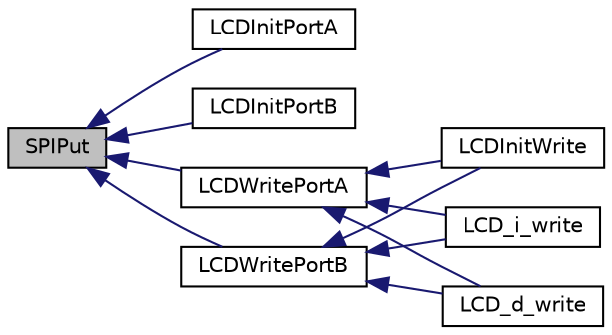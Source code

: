 digraph "SPIPut"
{
  edge [fontname="Helvetica",fontsize="10",labelfontname="Helvetica",labelfontsize="10"];
  node [fontname="Helvetica",fontsize="10",shape=record];
  rankdir="LR";
  Node1 [label="SPIPut",height=0.2,width=0.4,color="black", fillcolor="grey75", style="filled", fontcolor="black"];
  Node1 -> Node2 [dir="back",color="midnightblue",fontsize="10",style="solid",fontname="Helvetica"];
  Node2 [label="LCDInitPortA",height=0.2,width=0.4,color="black", fillcolor="white", style="filled",URL="$_wireless_protocols_2_l_c_d_blocking_8c.html#a46e16d3249248d31682947ad94f8b35f"];
  Node1 -> Node3 [dir="back",color="midnightblue",fontsize="10",style="solid",fontname="Helvetica"];
  Node3 [label="LCDInitPortB",height=0.2,width=0.4,color="black", fillcolor="white", style="filled",URL="$_wireless_protocols_2_l_c_d_blocking_8c.html#aaf53986136d04051bb4ffd68b04d5e65"];
  Node1 -> Node4 [dir="back",color="midnightblue",fontsize="10",style="solid",fontname="Helvetica"];
  Node4 [label="LCDWritePortA",height=0.2,width=0.4,color="black", fillcolor="white", style="filled",URL="$_wireless_protocols_2_l_c_d_blocking_8c.html#a796037f1ac5c0f01dde3a2136af988f3"];
  Node4 -> Node5 [dir="back",color="midnightblue",fontsize="10",style="solid",fontname="Helvetica"];
  Node5 [label="LCDInitWrite",height=0.2,width=0.4,color="black", fillcolor="white", style="filled",URL="$_wireless_protocols_2_l_c_d_blocking_8c.html#a141525b7e23013651c45495ed7327f46"];
  Node4 -> Node6 [dir="back",color="midnightblue",fontsize="10",style="solid",fontname="Helvetica"];
  Node6 [label="LCD_i_write",height=0.2,width=0.4,color="black", fillcolor="white", style="filled",URL="$_wireless_protocols_2_l_c_d_blocking_8c.html#af8c0cd5fef77e5dc36c5249ea316708e"];
  Node4 -> Node7 [dir="back",color="midnightblue",fontsize="10",style="solid",fontname="Helvetica"];
  Node7 [label="LCD_d_write",height=0.2,width=0.4,color="black", fillcolor="white", style="filled",URL="$_wireless_protocols_2_l_c_d_blocking_8c.html#af32cd8e5449b976ae39ed8e1a48ad31d"];
  Node1 -> Node8 [dir="back",color="midnightblue",fontsize="10",style="solid",fontname="Helvetica"];
  Node8 [label="LCDWritePortB",height=0.2,width=0.4,color="black", fillcolor="white", style="filled",URL="$_wireless_protocols_2_l_c_d_blocking_8c.html#a6c4c0b78ba7dbfecffc8b9eb68fc3318"];
  Node8 -> Node5 [dir="back",color="midnightblue",fontsize="10",style="solid",fontname="Helvetica"];
  Node8 -> Node6 [dir="back",color="midnightblue",fontsize="10",style="solid",fontname="Helvetica"];
  Node8 -> Node7 [dir="back",color="midnightblue",fontsize="10",style="solid",fontname="Helvetica"];
}
